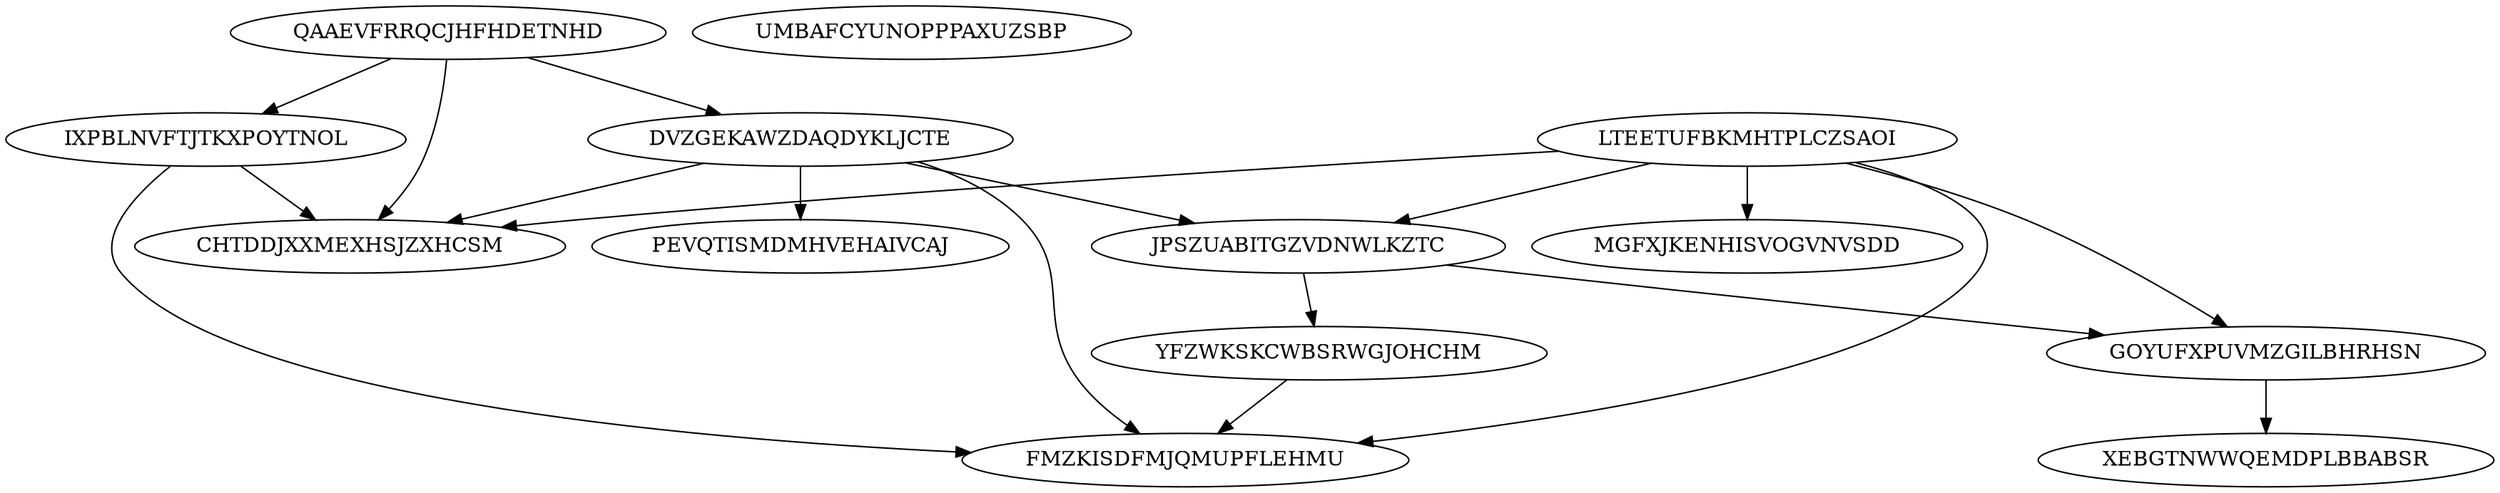 digraph N13M18 {
	QAAEVFRRQCJHFHDETNHD	[Weight=14];
	DVZGEKAWZDAQDYKLJCTE	[Weight=16];
	LTEETUFBKMHTPLCZSAOI	[Weight=16];
	JPSZUABITGZVDNWLKZTC	[Weight=17];
	MGFXJKENHISVOGVNVSDD	[Weight=14];
	GOYUFXPUVMZGILBHRHSN	[Weight=11];
	YFZWKSKCWBSRWGJOHCHM	[Weight=17];
	IXPBLNVFTJTKXPOYTNOL	[Weight=16];
	UMBAFCYUNOPPPAXUZSBP	[Weight=17];
	FMZKISDFMJQMUPFLEHMU	[Weight=20];
	CHTDDJXXMEXHSJZXHCSM	[Weight=19];
	PEVQTISMDMHVEHAIVCAJ	[Weight=20];
	XEBGTNWWQEMDPLBBABSR	[Weight=15];
	DVZGEKAWZDAQDYKLJCTE -> PEVQTISMDMHVEHAIVCAJ [Weight=16];
	LTEETUFBKMHTPLCZSAOI -> FMZKISDFMJQMUPFLEHMU [Weight=14];
	IXPBLNVFTJTKXPOYTNOL -> FMZKISDFMJQMUPFLEHMU [Weight=10];
	JPSZUABITGZVDNWLKZTC -> GOYUFXPUVMZGILBHRHSN [Weight=16];
	QAAEVFRRQCJHFHDETNHD -> IXPBLNVFTJTKXPOYTNOL [Weight=20];
	DVZGEKAWZDAQDYKLJCTE -> JPSZUABITGZVDNWLKZTC [Weight=14];
	IXPBLNVFTJTKXPOYTNOL -> CHTDDJXXMEXHSJZXHCSM [Weight=18];
	LTEETUFBKMHTPLCZSAOI -> CHTDDJXXMEXHSJZXHCSM [Weight=10];
	GOYUFXPUVMZGILBHRHSN -> XEBGTNWWQEMDPLBBABSR [Weight=15];
	QAAEVFRRQCJHFHDETNHD -> DVZGEKAWZDAQDYKLJCTE [Weight=11];
	DVZGEKAWZDAQDYKLJCTE -> CHTDDJXXMEXHSJZXHCSM [Weight=11];
	QAAEVFRRQCJHFHDETNHD -> CHTDDJXXMEXHSJZXHCSM [Weight=10];
	LTEETUFBKMHTPLCZSAOI -> GOYUFXPUVMZGILBHRHSN [Weight=11];
	LTEETUFBKMHTPLCZSAOI -> JPSZUABITGZVDNWLKZTC [Weight=13];
	LTEETUFBKMHTPLCZSAOI -> MGFXJKENHISVOGVNVSDD [Weight=17];
	DVZGEKAWZDAQDYKLJCTE -> FMZKISDFMJQMUPFLEHMU [Weight=17];
	JPSZUABITGZVDNWLKZTC -> YFZWKSKCWBSRWGJOHCHM [Weight=13];
	YFZWKSKCWBSRWGJOHCHM -> FMZKISDFMJQMUPFLEHMU [Weight=17];
}
